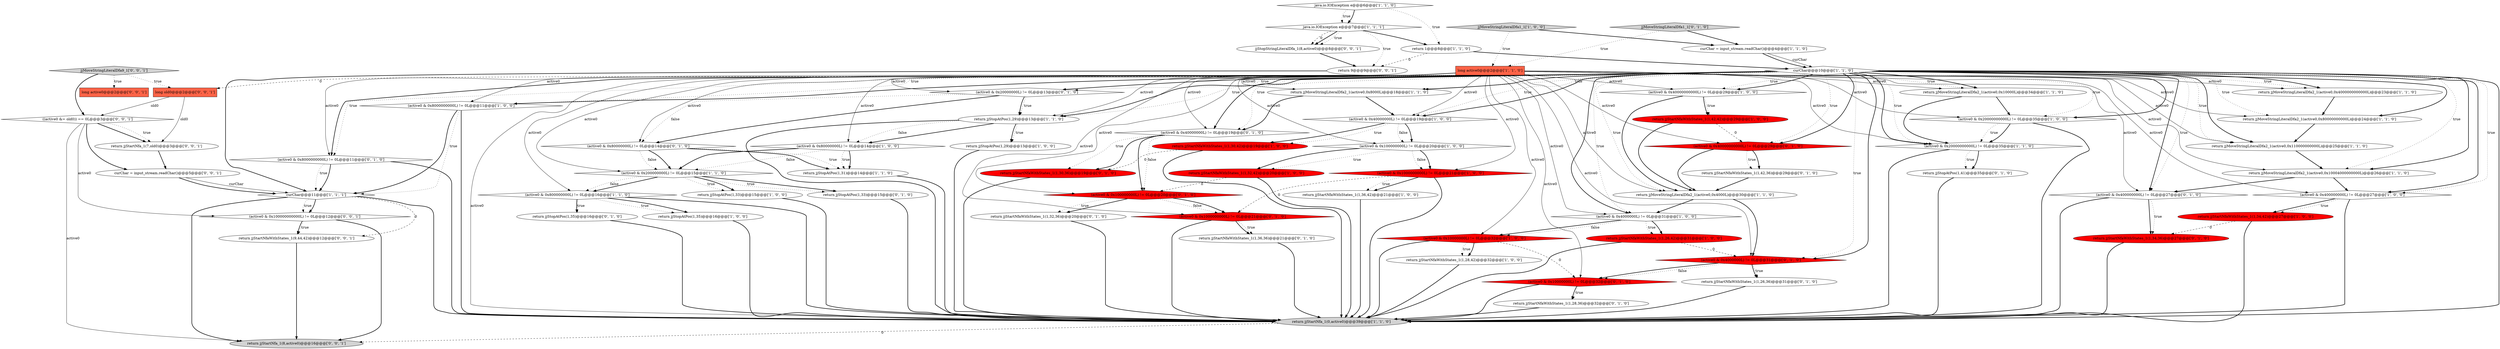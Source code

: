 digraph {
5 [style = filled, label = "return jjStopAtPos(1,29)@@@13@@@['1', '0', '0']", fillcolor = white, shape = ellipse image = "AAA0AAABBB1BBB"];
54 [style = filled, label = "return jjStartNfaWithStates_1(1,26,36)@@@31@@@['0', '1', '0']", fillcolor = white, shape = ellipse image = "AAA0AAABBB2BBB"];
35 [style = filled, label = "(active0 & 0x800000000L) != 0L@@@16@@@['1', '1', '0']", fillcolor = white, shape = diamond image = "AAA0AAABBB1BBB"];
3 [style = filled, label = "(active0 & 0x4000000L) != 0L@@@31@@@['1', '0', '0']", fillcolor = white, shape = diamond image = "AAA0AAABBB1BBB"];
44 [style = filled, label = "(active0 & 0x40000000L) != 0L@@@19@@@['0', '1', '0']", fillcolor = white, shape = diamond image = "AAA0AAABBB2BBB"];
46 [style = filled, label = "(active0 & 0x8000000000L) != 0L@@@11@@@['0', '1', '0']", fillcolor = white, shape = diamond image = "AAA0AAABBB2BBB"];
13 [style = filled, label = "curChar@@@10@@@['1', '1', '0']", fillcolor = white, shape = diamond image = "AAA0AAABBB1BBB"];
42 [style = filled, label = "(active0 & 0x80000000L) != 0L@@@14@@@['0', '1', '0']", fillcolor = white, shape = diamond image = "AAA0AAABBB2BBB"];
51 [style = filled, label = "return jjStartNfaWithStates_1(1,30,36)@@@19@@@['0', '1', '0']", fillcolor = red, shape = ellipse image = "AAA1AAABBB2BBB"];
64 [style = filled, label = "jjStopStringLiteralDfa_1(8,active0)@@@8@@@['0', '0', '1']", fillcolor = white, shape = ellipse image = "AAA0AAABBB3BBB"];
32 [style = filled, label = "return jjStopAtPos(1,29)@@@13@@@['1', '1', '0']", fillcolor = white, shape = ellipse image = "AAA0AAABBB1BBB"];
70 [style = filled, label = "long active0@@@2@@@['0', '0', '1']", fillcolor = tomato, shape = box image = "AAA0AAABBB3BBB"];
18 [style = filled, label = "return jjMoveStringLiteralDfa2_1(active0,0x80000000000L)@@@24@@@['1', '1', '0']", fillcolor = white, shape = ellipse image = "AAA0AAABBB1BBB"];
15 [style = filled, label = "return jjStartNfaWithStates_1(1,32,42)@@@20@@@['1', '0', '0']", fillcolor = red, shape = ellipse image = "AAA1AAABBB1BBB"];
0 [style = filled, label = "return jjStopAtPos(1,35)@@@16@@@['1', '0', '0']", fillcolor = white, shape = ellipse image = "AAA0AAABBB1BBB"];
52 [style = filled, label = "return jjStopAtPos(1,35)@@@16@@@['0', '1', '0']", fillcolor = white, shape = ellipse image = "AAA0AAABBB2BBB"];
23 [style = filled, label = "return jjMoveStringLiteralDfa2_1(active0,0x4000000000000L)@@@23@@@['1', '1', '0']", fillcolor = white, shape = ellipse image = "AAA0AAABBB1BBB"];
45 [style = filled, label = "return jjStopAtPos(1,33)@@@15@@@['0', '1', '0']", fillcolor = white, shape = ellipse image = "AAA0AAABBB2BBB"];
2 [style = filled, label = "(active0 & 0x8000000000L) != 0L@@@11@@@['1', '0', '0']", fillcolor = white, shape = diamond image = "AAA0AAABBB1BBB"];
43 [style = filled, label = "return jjStartNfaWithStates_1(1,36,36)@@@21@@@['0', '1', '0']", fillcolor = white, shape = ellipse image = "AAA0AAABBB2BBB"];
66 [style = filled, label = "((active0 &= old0)) == 0L@@@3@@@['0', '0', '1']", fillcolor = white, shape = diamond image = "AAA0AAABBB3BBB"];
59 [style = filled, label = "(active0 & 0x10000000L) != 0L@@@32@@@['0', '1', '0']", fillcolor = red, shape = diamond image = "AAA1AAABBB2BBB"];
1 [style = filled, label = "(active0 & 0x20000000000L) != 0L@@@35@@@['1', '0', '0']", fillcolor = white, shape = diamond image = "AAA0AAABBB1BBB"];
14 [style = filled, label = "java.io.IOException e@@@6@@@['1', '1', '0']", fillcolor = white, shape = diamond image = "AAA0AAABBB1BBB"];
26 [style = filled, label = "return jjMoveStringLiteralDfa2_1(active0,0x10000L)@@@34@@@['1', '1', '0']", fillcolor = white, shape = ellipse image = "AAA0AAABBB1BBB"];
37 [style = filled, label = "return jjStartNfaWithStates_1(1,34,42)@@@27@@@['1', '0', '0']", fillcolor = red, shape = ellipse image = "AAA1AAABBB1BBB"];
57 [style = filled, label = "(active0 & 0x100000000L) != 0L@@@20@@@['0', '1', '0']", fillcolor = red, shape = diamond image = "AAA1AAABBB2BBB"];
10 [style = filled, label = "(active0 & 0x40000000L) != 0L@@@19@@@['1', '0', '0']", fillcolor = white, shape = diamond image = "AAA0AAABBB1BBB"];
31 [style = filled, label = "(active0 & 0x400000000L) != 0L@@@27@@@['1', '0', '0']", fillcolor = white, shape = diamond image = "AAA0AAABBB1BBB"];
21 [style = filled, label = "return jjMoveStringLiteralDfa2_1(active0,0x110000000000L)@@@25@@@['1', '1', '0']", fillcolor = white, shape = ellipse image = "AAA0AAABBB1BBB"];
47 [style = filled, label = "(active0 & 0x1000000000L) != 0L@@@21@@@['0', '1', '0']", fillcolor = red, shape = diamond image = "AAA1AAABBB2BBB"];
39 [style = filled, label = "(active0 & 0x200000000L) != 0L@@@15@@@['1', '1', '0']", fillcolor = white, shape = diamond image = "AAA0AAABBB1BBB"];
30 [style = filled, label = "curChar@@@11@@@['1', '1', '1']", fillcolor = white, shape = diamond image = "AAA0AAABBB1BBB"];
34 [style = filled, label = "return jjMoveStringLiteralDfa2_1(active0,0x8000L)@@@18@@@['1', '1', '0']", fillcolor = white, shape = ellipse image = "AAA0AAABBB1BBB"];
22 [style = filled, label = "(active0 & 0x20000000000L) != 0L@@@35@@@['1', '1', '0']", fillcolor = white, shape = diamond image = "AAA0AAABBB1BBB"];
20 [style = filled, label = "return jjMoveStringLiteralDfa2_1(active0,0x10004000000000L)@@@26@@@['1', '1', '0']", fillcolor = white, shape = ellipse image = "AAA0AAABBB1BBB"];
6 [style = filled, label = "return jjStartNfa_1(0,active0)@@@39@@@['1', '1', '0']", fillcolor = lightgray, shape = ellipse image = "AAA0AAABBB1BBB"];
16 [style = filled, label = "return jjStartNfaWithStates_1(1,26,42)@@@31@@@['1', '0', '0']", fillcolor = red, shape = ellipse image = "AAA1AAABBB1BBB"];
9 [style = filled, label = "return jjStopAtPos(1,31)@@@14@@@['1', '1', '0']", fillcolor = white, shape = ellipse image = "AAA0AAABBB1BBB"];
24 [style = filled, label = "(active0 & 0x10000000L) != 0L@@@32@@@['1', '0', '0']", fillcolor = red, shape = diamond image = "AAA1AAABBB1BBB"];
62 [style = filled, label = "return 9@@@9@@@['0', '0', '1']", fillcolor = white, shape = ellipse image = "AAA0AAABBB3BBB"];
4 [style = filled, label = "long active0@@@2@@@['1', '1', '0']", fillcolor = tomato, shape = box image = "AAA0AAABBB1BBB"];
63 [style = filled, label = "jjMoveStringLiteralDfa9_1['0', '0', '1']", fillcolor = lightgray, shape = diamond image = "AAA0AAABBB3BBB"];
50 [style = filled, label = "return jjStartNfaWithStates_1(1,28,36)@@@32@@@['0', '1', '0']", fillcolor = white, shape = ellipse image = "AAA0AAABBB2BBB"];
53 [style = filled, label = "(active0 & 0x400000000L) != 0L@@@27@@@['0', '1', '0']", fillcolor = white, shape = diamond image = "AAA0AAABBB2BBB"];
11 [style = filled, label = "(active0 & 0x100000000L) != 0L@@@20@@@['1', '0', '0']", fillcolor = white, shape = diamond image = "AAA0AAABBB1BBB"];
12 [style = filled, label = "jjMoveStringLiteralDfa1_1['1', '0', '0']", fillcolor = lightgray, shape = diamond image = "AAA0AAABBB1BBB"];
25 [style = filled, label = "return jjMoveStringLiteralDfa2_1(active0,0x4000L)@@@30@@@['1', '1', '0']", fillcolor = white, shape = ellipse image = "AAA0AAABBB1BBB"];
61 [style = filled, label = "(active0 & 0x4000000L) != 0L@@@31@@@['0', '1', '0']", fillcolor = red, shape = diamond image = "AAA1AAABBB2BBB"];
8 [style = filled, label = "(active0 & 0x80000000L) != 0L@@@14@@@['1', '0', '0']", fillcolor = white, shape = diamond image = "AAA0AAABBB1BBB"];
40 [style = filled, label = "(active0 & 0x1000000000L) != 0L@@@21@@@['1', '0', '0']", fillcolor = red, shape = diamond image = "AAA1AAABBB1BBB"];
71 [style = filled, label = "long old0@@@2@@@['0', '0', '1']", fillcolor = tomato, shape = box image = "AAA0AAABBB3BBB"];
49 [style = filled, label = "jjMoveStringLiteralDfa1_1['0', '1', '0']", fillcolor = lightgray, shape = diamond image = "AAA0AAABBB2BBB"];
48 [style = filled, label = "(active0 & 0x20000000L) != 0L@@@13@@@['0', '1', '0']", fillcolor = white, shape = diamond image = "AAA0AAABBB2BBB"];
55 [style = filled, label = "return jjStartNfaWithStates_1(1,42,36)@@@29@@@['0', '1', '0']", fillcolor = white, shape = ellipse image = "AAA0AAABBB2BBB"];
72 [style = filled, label = "curChar = input_stream.readChar()@@@5@@@['0', '0', '1']", fillcolor = white, shape = ellipse image = "AAA0AAABBB3BBB"];
29 [style = filled, label = "java.io.IOException e@@@7@@@['1', '1', '1']", fillcolor = white, shape = diamond image = "AAA0AAABBB1BBB"];
36 [style = filled, label = "return jjStartNfaWithStates_1(1,30,42)@@@19@@@['1', '0', '0']", fillcolor = red, shape = ellipse image = "AAA1AAABBB1BBB"];
56 [style = filled, label = "return jjStartNfaWithStates_1(1,32,36)@@@20@@@['0', '1', '0']", fillcolor = white, shape = ellipse image = "AAA0AAABBB2BBB"];
19 [style = filled, label = "return jjStartNfaWithStates_1(1,28,42)@@@32@@@['1', '0', '0']", fillcolor = white, shape = ellipse image = "AAA0AAABBB1BBB"];
58 [style = filled, label = "(active0 & 0x40000000000L) != 0L@@@29@@@['0', '1', '0']", fillcolor = red, shape = diamond image = "AAA1AAABBB2BBB"];
65 [style = filled, label = "return jjStartNfa_1(8,active0)@@@16@@@['0', '0', '1']", fillcolor = lightgray, shape = ellipse image = "AAA0AAABBB3BBB"];
7 [style = filled, label = "return jjStartNfaWithStates_1(1,36,42)@@@21@@@['1', '0', '0']", fillcolor = white, shape = ellipse image = "AAA0AAABBB1BBB"];
60 [style = filled, label = "return jjStartNfaWithStates_1(1,34,36)@@@27@@@['0', '1', '0']", fillcolor = red, shape = ellipse image = "AAA1AAABBB2BBB"];
68 [style = filled, label = "(active0 & 0x100000000000L) != 0L@@@12@@@['0', '0', '1']", fillcolor = white, shape = diamond image = "AAA0AAABBB3BBB"];
38 [style = filled, label = "return jjStartNfaWithStates_1(1,42,42)@@@29@@@['1', '0', '0']", fillcolor = red, shape = ellipse image = "AAA1AAABBB1BBB"];
41 [style = filled, label = "return jjStopAtPos(1,41)@@@35@@@['0', '1', '0']", fillcolor = white, shape = ellipse image = "AAA0AAABBB2BBB"];
17 [style = filled, label = "curChar = input_stream.readChar()@@@4@@@['1', '1', '0']", fillcolor = white, shape = ellipse image = "AAA0AAABBB1BBB"];
67 [style = filled, label = "return jjStartNfa_1(7,old0)@@@3@@@['0', '0', '1']", fillcolor = white, shape = ellipse image = "AAA0AAABBB3BBB"];
69 [style = filled, label = "return jjStartNfaWithStates_1(9,44,42)@@@12@@@['0', '0', '1']", fillcolor = white, shape = ellipse image = "AAA0AAABBB3BBB"];
27 [style = filled, label = "return jjStopAtPos(1,33)@@@15@@@['1', '0', '0']", fillcolor = white, shape = ellipse image = "AAA0AAABBB1BBB"];
33 [style = filled, label = "return 1@@@8@@@['1', '1', '0']", fillcolor = white, shape = ellipse image = "AAA0AAABBB1BBB"];
28 [style = filled, label = "(active0 & 0x40000000000L) != 0L@@@29@@@['1', '0', '0']", fillcolor = white, shape = diamond image = "AAA0AAABBB1BBB"];
31->37 [style = bold, label=""];
40->47 [style = dashed, label="0"];
40->6 [style = bold, label=""];
13->28 [style = dotted, label="true"];
68->69 [style = bold, label=""];
3->24 [style = bold, label=""];
2->6 [style = bold, label=""];
17->13 [style = solid, label="curChar"];
66->68 [style = solid, label="active0"];
28->38 [style = bold, label=""];
42->9 [style = bold, label=""];
13->20 [style = dotted, label="true"];
15->57 [style = dashed, label="0"];
63->71 [style = dotted, label="true"];
68->69 [style = dotted, label="true"];
3->16 [style = bold, label=""];
61->59 [style = bold, label=""];
30->6 [style = bold, label=""];
13->10 [style = dotted, label="true"];
4->58 [style = solid, label="active0"];
32->6 [style = bold, label=""];
13->1 [style = bold, label=""];
26->22 [style = bold, label=""];
4->3 [style = solid, label="active0"];
9->6 [style = bold, label=""];
71->66 [style = solid, label="old0"];
16->61 [style = dashed, label="0"];
44->51 [style = bold, label=""];
30->65 [style = bold, label=""];
48->42 [style = dotted, label="false"];
63->66 [style = bold, label=""];
31->6 [style = bold, label=""];
45->6 [style = bold, label=""];
13->21 [style = dotted, label="true"];
4->2 [style = solid, label="active0"];
4->6 [style = solid, label="active0"];
60->6 [style = bold, label=""];
28->25 [style = bold, label=""];
13->46 [style = bold, label=""];
54->6 [style = bold, label=""];
13->58 [style = dotted, label="true"];
13->22 [style = bold, label=""];
13->31 [style = bold, label=""];
53->60 [style = bold, label=""];
59->6 [style = bold, label=""];
8->39 [style = bold, label=""];
11->15 [style = dotted, label="true"];
53->60 [style = dotted, label="true"];
72->30 [style = solid, label="curChar"];
30->69 [style = dashed, label="0"];
3->16 [style = dotted, label="true"];
46->30 [style = dotted, label="true"];
13->44 [style = dotted, label="true"];
10->11 [style = bold, label=""];
36->6 [style = bold, label=""];
13->34 [style = bold, label=""];
47->6 [style = bold, label=""];
13->32 [style = bold, label=""];
24->19 [style = bold, label=""];
8->39 [style = dotted, label="false"];
4->32 [style = solid, label="active0"];
13->3 [style = dotted, label="true"];
13->25 [style = dotted, label="true"];
4->57 [style = solid, label="active0"];
66->67 [style = bold, label=""];
62->30 [style = bold, label=""];
16->6 [style = bold, label=""];
24->59 [style = dashed, label="0"];
26->1 [style = bold, label=""];
46->6 [style = bold, label=""];
25->3 [style = bold, label=""];
1->22 [style = dotted, label="true"];
22->41 [style = bold, label=""];
4->71 [style = dashed, label="0"];
39->45 [style = bold, label=""];
47->43 [style = bold, label=""];
20->31 [style = bold, label=""];
41->6 [style = bold, label=""];
32->5 [style = dotted, label="true"];
4->21 [style = solid, label="active0"];
19->6 [style = bold, label=""];
30->68 [style = bold, label=""];
33->13 [style = bold, label=""];
35->52 [style = bold, label=""];
13->23 [style = dotted, label="true"];
66->65 [style = solid, label="active0"];
57->47 [style = dotted, label="false"];
13->32 [style = dotted, label="true"];
4->35 [style = solid, label="active0"];
4->24 [style = solid, label="active0"];
47->43 [style = dotted, label="true"];
35->0 [style = bold, label=""];
55->25 [style = bold, label=""];
39->27 [style = dotted, label="true"];
13->46 [style = dotted, label="true"];
63->70 [style = dotted, label="true"];
5->6 [style = bold, label=""];
13->22 [style = dotted, label="true"];
58->25 [style = bold, label=""];
4->11 [style = solid, label="active0"];
39->35 [style = bold, label=""];
7->6 [style = bold, label=""];
13->61 [style = bold, label=""];
48->32 [style = bold, label=""];
38->25 [style = bold, label=""];
72->30 [style = bold, label=""];
29->64 [style = bold, label=""];
24->19 [style = dotted, label="true"];
49->17 [style = bold, label=""];
28->38 [style = dotted, label="true"];
12->4 [style = dotted, label="true"];
58->55 [style = dotted, label="true"];
38->58 [style = dashed, label="0"];
13->18 [style = bold, label=""];
61->54 [style = dotted, label="true"];
22->6 [style = bold, label=""];
44->57 [style = bold, label=""];
4->42 [style = solid, label="active0"];
13->34 [style = dotted, label="true"];
4->8 [style = solid, label="active0"];
13->10 [style = bold, label=""];
56->6 [style = bold, label=""];
59->50 [style = bold, label=""];
13->18 [style = dotted, label="true"];
4->47 [style = solid, label="active0"];
4->23 [style = solid, label="active0"];
4->40 [style = solid, label="active0"];
13->26 [style = dotted, label="true"];
66->67 [style = dotted, label="true"];
12->17 [style = bold, label=""];
42->39 [style = bold, label=""];
4->22 [style = solid, label="active0"];
68->65 [style = bold, label=""];
29->62 [style = dotted, label="true"];
13->53 [style = dotted, label="true"];
44->57 [style = dotted, label="false"];
61->59 [style = dotted, label="false"];
4->48 [style = solid, label="active0"];
13->48 [style = bold, label=""];
30->68 [style = dotted, label="true"];
4->25 [style = solid, label="active0"];
51->6 [style = bold, label=""];
4->31 [style = solid, label="active0"];
2->30 [style = dotted, label="true"];
67->72 [style = bold, label=""];
44->51 [style = dotted, label="true"];
4->59 [style = solid, label="active0"];
11->40 [style = dotted, label="false"];
4->44 [style = solid, label="active0"];
13->2 [style = dotted, label="true"];
4->53 [style = solid, label="active0"];
59->50 [style = dotted, label="true"];
4->26 [style = solid, label="active0"];
32->8 [style = bold, label=""];
1->6 [style = bold, label=""];
46->30 [style = bold, label=""];
64->62 [style = bold, label=""];
33->62 [style = dashed, label="0"];
13->26 [style = bold, label=""];
4->61 [style = solid, label="active0"];
48->32 [style = dotted, label="true"];
22->41 [style = dotted, label="true"];
52->6 [style = bold, label=""];
34->44 [style = bold, label=""];
14->29 [style = bold, label=""];
32->8 [style = dotted, label="false"];
17->13 [style = bold, label=""];
35->0 [style = dotted, label="true"];
8->9 [style = dotted, label="true"];
18->21 [style = bold, label=""];
13->6 [style = bold, label=""];
61->54 [style = bold, label=""];
57->47 [style = bold, label=""];
39->45 [style = dotted, label="true"];
23->18 [style = bold, label=""];
4->20 [style = solid, label="active0"];
37->60 [style = dashed, label="0"];
49->4 [style = dotted, label="true"];
4->46 [style = solid, label="active0"];
13->2 [style = bold, label=""];
4->34 [style = solid, label="active0"];
69->65 [style = bold, label=""];
32->5 [style = bold, label=""];
50->6 [style = bold, label=""];
14->33 [style = dotted, label="true"];
31->37 [style = dotted, label="true"];
35->52 [style = dotted, label="true"];
13->53 [style = bold, label=""];
35->6 [style = bold, label=""];
0->6 [style = bold, label=""];
4->39 [style = solid, label="active0"];
13->44 [style = bold, label=""];
4->10 [style = solid, label="active0"];
15->6 [style = bold, label=""];
58->55 [style = bold, label=""];
39->27 [style = bold, label=""];
37->6 [style = bold, label=""];
13->58 [style = bold, label=""];
34->10 [style = bold, label=""];
11->40 [style = bold, label=""];
48->42 [style = bold, label=""];
4->28 [style = solid, label="active0"];
27->6 [style = bold, label=""];
20->53 [style = bold, label=""];
43->6 [style = bold, label=""];
11->15 [style = bold, label=""];
10->36 [style = bold, label=""];
1->22 [style = bold, label=""];
57->56 [style = bold, label=""];
13->1 [style = dotted, label="true"];
10->36 [style = dotted, label="true"];
13->31 [style = dotted, label="true"];
29->33 [style = bold, label=""];
40->7 [style = bold, label=""];
39->35 [style = dotted, label="false"];
21->20 [style = bold, label=""];
10->11 [style = dotted, label="false"];
13->3 [style = bold, label=""];
29->64 [style = dotted, label="true"];
42->9 [style = dotted, label="true"];
4->1 [style = solid, label="active0"];
53->6 [style = bold, label=""];
8->9 [style = bold, label=""];
13->23 [style = bold, label=""];
66->72 [style = bold, label=""];
14->29 [style = dotted, label="true"];
40->7 [style = dotted, label="true"];
71->67 [style = solid, label="old0"];
6->65 [style = dashed, label="0"];
25->61 [style = bold, label=""];
13->48 [style = dotted, label="true"];
42->39 [style = dotted, label="false"];
36->51 [style = dashed, label="0"];
2->30 [style = bold, label=""];
3->24 [style = dotted, label="false"];
13->21 [style = bold, label=""];
24->6 [style = bold, label=""];
13->61 [style = dotted, label="true"];
29->64 [style = dashed, label="0"];
4->18 [style = solid, label="active0"];
13->28 [style = bold, label=""];
13->20 [style = bold, label=""];
57->56 [style = dotted, label="true"];
}
